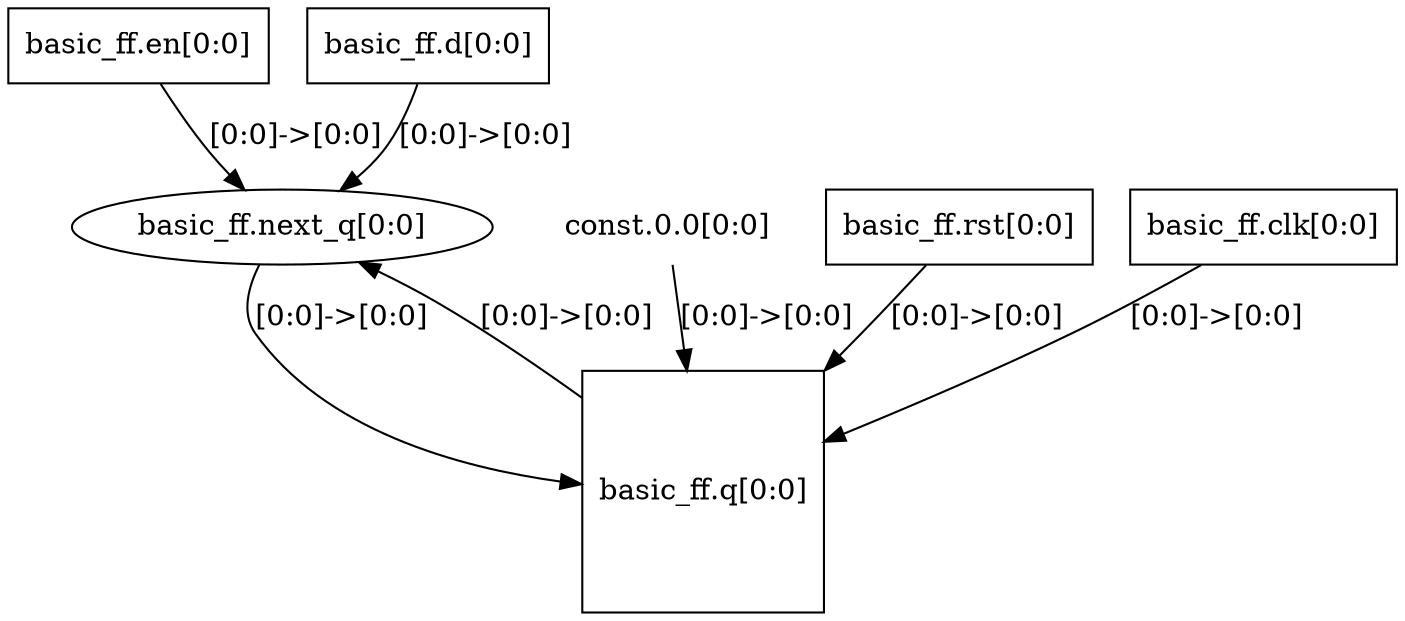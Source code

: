 digraph G {
	"basic_ff.en" -> "basic_ff.next_q"[label="[0:0]->[0:0]"];
	"basic_ff.q" -> "basic_ff.next_q"[label="[0:0]->[0:0]"];
	"basic_ff.d" -> "basic_ff.next_q"[label="[0:0]->[0:0]"];
	"const.0.0" [shape=none, label="const.0.0[0:0]"];
	"const.0.0" -> "basic_ff.q"[label="[0:0]->[0:0]"];
	"basic_ff.rst" -> "basic_ff.q"[label="[0:0]->[0:0]"];
	"basic_ff.clk" -> "basic_ff.q"[label="[0:0]->[0:0]"];
	"basic_ff.next_q" -> "basic_ff.q"[label="[0:0]->[0:0]"];
	"basic_ff.clk" [shape=rectangle, label="basic_ff.clk[0:0]"];
	"basic_ff.d" [shape=rectangle, label="basic_ff.d[0:0]"];
	"basic_ff.en" [shape=rectangle, label="basic_ff.en[0:0]"];
	"basic_ff.next_q" [shape=ellipse, label="basic_ff.next_q[0:0]"];
	"basic_ff.q" [shape=square, label="basic_ff.q[0:0]"];
	"basic_ff.rst" [shape=rectangle, label="basic_ff.rst[0:0]"];
}
